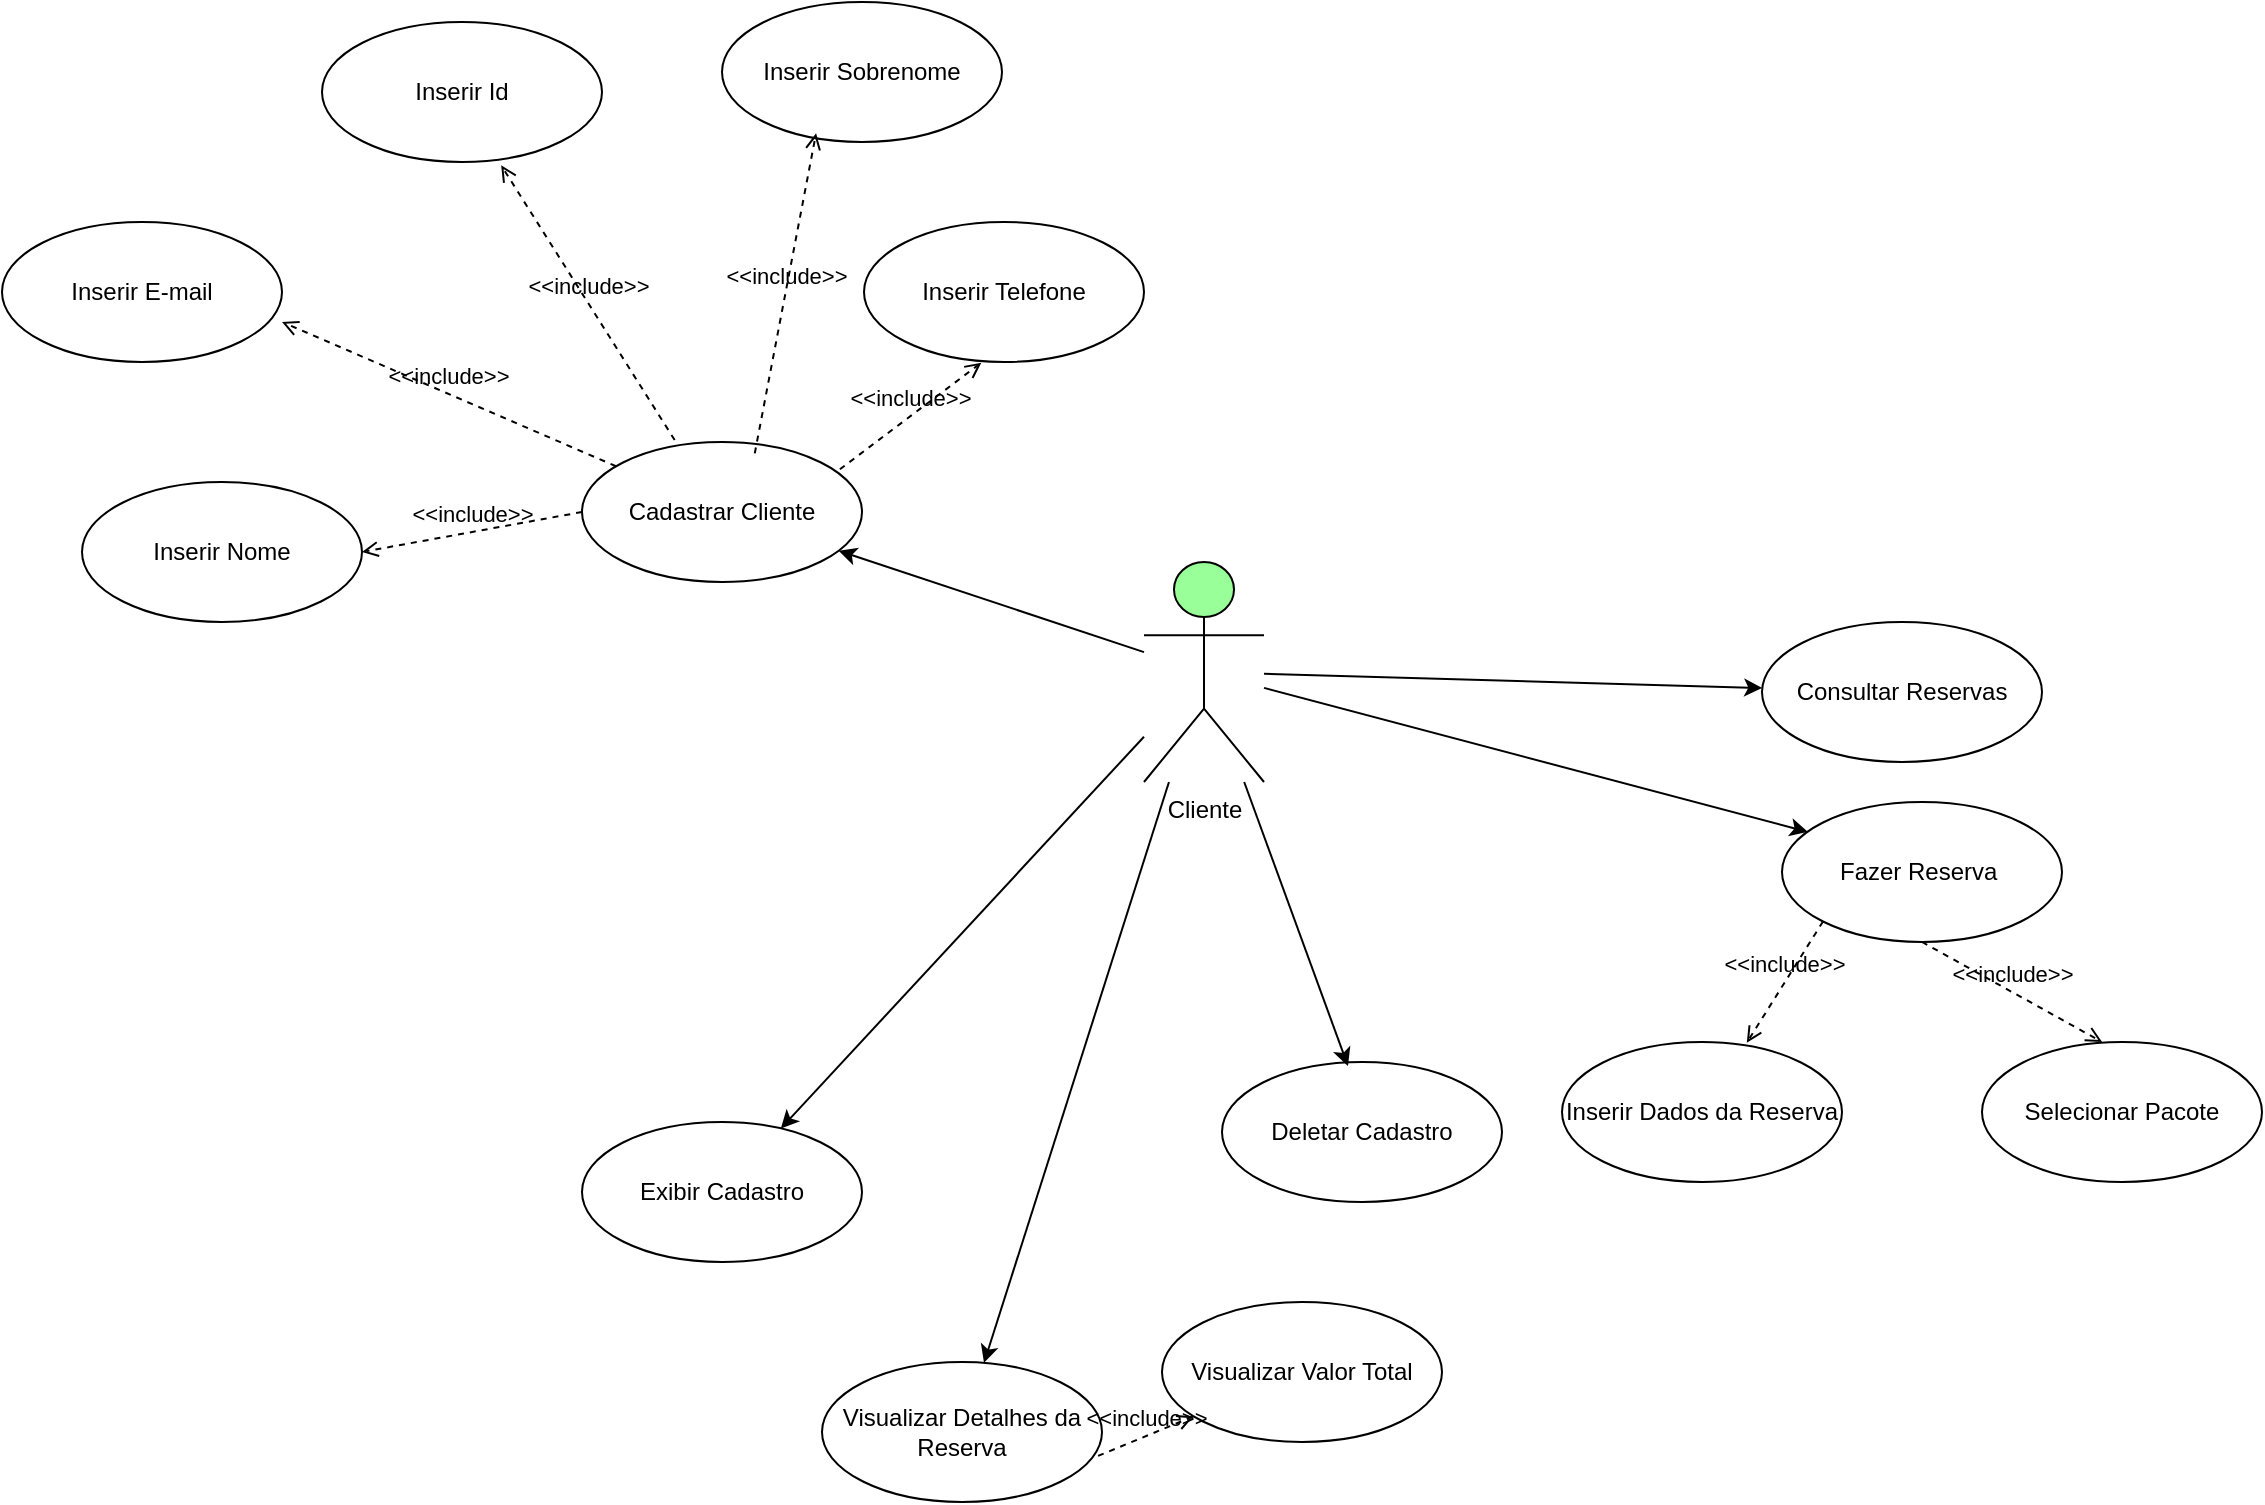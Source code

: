 <mxfile version="24.8.6">
  <diagram name="Página-1" id="avkUB17wL42S_Ev6eNOV">
    <mxGraphModel dx="2261" dy="1949" grid="1" gridSize="10" guides="1" tooltips="1" connect="1" arrows="1" fold="1" page="1" pageScale="1" pageWidth="827" pageHeight="1169" math="0" shadow="0">
      <root>
        <mxCell id="0" />
        <mxCell id="1" parent="0" />
        <mxCell id="AJuRS-Ve9uOgkP3iWxDh-18" style="rounded=0;orthogonalLoop=1;jettySize=auto;html=1;" parent="1" source="AJuRS-Ve9uOgkP3iWxDh-2" target="AJuRS-Ve9uOgkP3iWxDh-12" edge="1">
          <mxGeometry relative="1" as="geometry" />
        </mxCell>
        <mxCell id="AJuRS-Ve9uOgkP3iWxDh-19" style="rounded=0;orthogonalLoop=1;jettySize=auto;html=1;" parent="1" source="AJuRS-Ve9uOgkP3iWxDh-2" target="AJuRS-Ve9uOgkP3iWxDh-11" edge="1">
          <mxGeometry relative="1" as="geometry" />
        </mxCell>
        <mxCell id="AJuRS-Ve9uOgkP3iWxDh-21" style="rounded=0;orthogonalLoop=1;jettySize=auto;html=1;" parent="1" source="AJuRS-Ve9uOgkP3iWxDh-2" target="AJuRS-Ve9uOgkP3iWxDh-15" edge="1">
          <mxGeometry relative="1" as="geometry" />
        </mxCell>
        <mxCell id="AJuRS-Ve9uOgkP3iWxDh-25" style="rounded=0;orthogonalLoop=1;jettySize=auto;html=1;" parent="1" source="AJuRS-Ve9uOgkP3iWxDh-2" target="AJuRS-Ve9uOgkP3iWxDh-14" edge="1">
          <mxGeometry relative="1" as="geometry" />
        </mxCell>
        <mxCell id="AJuRS-Ve9uOgkP3iWxDh-2" value="&lt;div&gt;&lt;font style=&quot;vertical-align: inherit;&quot;&gt;&lt;font style=&quot;vertical-align: inherit;&quot;&gt;&lt;font style=&quot;vertical-align: inherit;&quot;&gt;&lt;font style=&quot;vertical-align: inherit;&quot;&gt;&lt;font style=&quot;vertical-align: inherit;&quot;&gt;&lt;font style=&quot;vertical-align: inherit;&quot;&gt;&lt;font style=&quot;vertical-align: inherit;&quot;&gt;&lt;font style=&quot;vertical-align: inherit;&quot;&gt;Cliente&lt;/font&gt;&lt;/font&gt;&lt;/font&gt;&lt;/font&gt;&lt;/font&gt;&lt;/font&gt;&lt;/font&gt;&lt;/font&gt;&lt;/div&gt;&lt;div&gt;&lt;font style=&quot;vertical-align: inherit;&quot;&gt;&lt;font style=&quot;vertical-align: inherit;&quot;&gt;&lt;font style=&quot;vertical-align: inherit;&quot;&gt;&lt;font style=&quot;vertical-align: inherit;&quot;&gt;&lt;br&gt;&lt;/font&gt;&lt;/font&gt;&lt;/font&gt;&lt;/font&gt;&lt;/div&gt;" style="shape=umlActor;html=1;verticalLabelPosition=bottom;verticalAlign=top;align=center;fillColor=#99FF99;" parent="1" vertex="1">
          <mxGeometry x="-19" y="-160" width="60" height="110" as="geometry" />
        </mxCell>
        <mxCell id="AJuRS-Ve9uOgkP3iWxDh-5" value="&lt;font style=&quot;vertical-align: inherit;&quot;&gt;&lt;font style=&quot;vertical-align: inherit;&quot;&gt;Deletar Cadastro&lt;/font&gt;&lt;/font&gt;" style="ellipse;whiteSpace=wrap;html=1;" parent="1" vertex="1">
          <mxGeometry x="20" y="90" width="140" height="70" as="geometry" />
        </mxCell>
        <mxCell id="AJuRS-Ve9uOgkP3iWxDh-10" value="&lt;font style=&quot;vertical-align: inherit;&quot;&gt;&lt;font style=&quot;vertical-align: inherit;&quot;&gt;Fazer Reserva&amp;nbsp;&lt;/font&gt;&lt;/font&gt;" style="ellipse;whiteSpace=wrap;html=1;" parent="1" vertex="1">
          <mxGeometry x="300" y="-40" width="140" height="70" as="geometry" />
        </mxCell>
        <mxCell id="AJuRS-Ve9uOgkP3iWxDh-11" value="&lt;font style=&quot;vertical-align: inherit;&quot;&gt;&lt;font style=&quot;vertical-align: inherit;&quot;&gt;Exibir Cadastro&lt;/font&gt;&lt;/font&gt;" style="ellipse;whiteSpace=wrap;html=1;" parent="1" vertex="1">
          <mxGeometry x="-300" y="120" width="140" height="70" as="geometry" />
        </mxCell>
        <mxCell id="AJuRS-Ve9uOgkP3iWxDh-12" value="&lt;font style=&quot;vertical-align: inherit;&quot;&gt;&lt;font style=&quot;vertical-align: inherit;&quot;&gt;Cadastrar Cliente&lt;/font&gt;&lt;/font&gt;" style="ellipse;whiteSpace=wrap;html=1;" parent="1" vertex="1">
          <mxGeometry x="-300" y="-220" width="140" height="70" as="geometry" />
        </mxCell>
        <mxCell id="AJuRS-Ve9uOgkP3iWxDh-14" value="&lt;font style=&quot;vertical-align: inherit;&quot;&gt;&lt;font style=&quot;vertical-align: inherit;&quot;&gt;Consultar Reservas&lt;/font&gt;&lt;/font&gt;" style="ellipse;whiteSpace=wrap;html=1;" parent="1" vertex="1">
          <mxGeometry x="290" y="-130" width="140" height="70" as="geometry" />
        </mxCell>
        <mxCell id="AJuRS-Ve9uOgkP3iWxDh-15" value="&lt;font style=&quot;vertical-align: inherit;&quot;&gt;&lt;font style=&quot;vertical-align: inherit;&quot;&gt;Visualizar Detalhes da Reserva&lt;/font&gt;&lt;/font&gt;" style="ellipse;whiteSpace=wrap;html=1;" parent="1" vertex="1">
          <mxGeometry x="-180" y="240" width="140" height="70" as="geometry" />
        </mxCell>
        <mxCell id="AJuRS-Ve9uOgkP3iWxDh-23" style="rounded=0;orthogonalLoop=1;jettySize=auto;html=1;entryX=0.45;entryY=0.029;entryDx=0;entryDy=0;entryPerimeter=0;" parent="1" source="AJuRS-Ve9uOgkP3iWxDh-2" target="AJuRS-Ve9uOgkP3iWxDh-5" edge="1">
          <mxGeometry relative="1" as="geometry" />
        </mxCell>
        <mxCell id="AJuRS-Ve9uOgkP3iWxDh-24" style="rounded=0;orthogonalLoop=1;jettySize=auto;html=1;entryX=0.093;entryY=0.214;entryDx=0;entryDy=0;entryPerimeter=0;" parent="1" source="AJuRS-Ve9uOgkP3iWxDh-2" target="AJuRS-Ve9uOgkP3iWxDh-10" edge="1">
          <mxGeometry relative="1" as="geometry" />
        </mxCell>
        <mxCell id="AJuRS-Ve9uOgkP3iWxDh-26" value="&lt;font style=&quot;vertical-align: inherit;&quot;&gt;&lt;font style=&quot;vertical-align: inherit;&quot;&gt;Inserir Dados da Reserva&lt;/font&gt;&lt;/font&gt;" style="ellipse;whiteSpace=wrap;html=1;" parent="1" vertex="1">
          <mxGeometry x="190" y="80" width="140" height="70" as="geometry" />
        </mxCell>
        <mxCell id="AJuRS-Ve9uOgkP3iWxDh-27" value="&lt;font style=&quot;vertical-align: inherit;&quot;&gt;&lt;font style=&quot;vertical-align: inherit;&quot;&gt;Selecionar Pacote&lt;/font&gt;&lt;/font&gt;" style="ellipse;whiteSpace=wrap;html=1;" parent="1" vertex="1">
          <mxGeometry x="400" y="80" width="140" height="70" as="geometry" />
        </mxCell>
        <mxCell id="AJuRS-Ve9uOgkP3iWxDh-32" style="edgeStyle=orthogonalEdgeStyle;rounded=0;orthogonalLoop=1;jettySize=auto;html=1;exitX=0.5;exitY=1;exitDx=0;exitDy=0;" parent="1" source="AJuRS-Ve9uOgkP3iWxDh-27" target="AJuRS-Ve9uOgkP3iWxDh-27" edge="1">
          <mxGeometry relative="1" as="geometry" />
        </mxCell>
        <mxCell id="AJuRS-Ve9uOgkP3iWxDh-33" value="&lt;font style=&quot;vertical-align: inherit;&quot;&gt;&lt;font style=&quot;vertical-align: inherit;&quot;&gt;Visualizar Valor Total&lt;/font&gt;&lt;/font&gt;" style="ellipse;whiteSpace=wrap;html=1;" parent="1" vertex="1">
          <mxGeometry x="-10" y="210" width="140" height="70" as="geometry" />
        </mxCell>
        <mxCell id="AJuRS-Ve9uOgkP3iWxDh-43" value="&lt;font style=&quot;vertical-align: inherit;&quot;&gt;&lt;font style=&quot;vertical-align: inherit;&quot;&gt;Inserir Nome&lt;/font&gt;&lt;/font&gt;" style="ellipse;whiteSpace=wrap;html=1;" parent="1" vertex="1">
          <mxGeometry x="-550" y="-200" width="140" height="70" as="geometry" />
        </mxCell>
        <mxCell id="AJuRS-Ve9uOgkP3iWxDh-50" value="Inserir E-mail" style="ellipse;whiteSpace=wrap;html=1;" parent="1" vertex="1">
          <mxGeometry x="-590" y="-330" width="140" height="70" as="geometry" />
        </mxCell>
        <mxCell id="AJuRS-Ve9uOgkP3iWxDh-51" value="Inserir Telefone" style="ellipse;whiteSpace=wrap;html=1;" parent="1" vertex="1">
          <mxGeometry x="-159" y="-330" width="140" height="70" as="geometry" />
        </mxCell>
        <mxCell id="AJuRS-Ve9uOgkP3iWxDh-52" value="Inserir Sobrenome" style="ellipse;whiteSpace=wrap;html=1;" parent="1" vertex="1">
          <mxGeometry x="-230" y="-440" width="140" height="70" as="geometry" />
        </mxCell>
        <mxCell id="AJuRS-Ve9uOgkP3iWxDh-53" value="Inserir Id" style="ellipse;whiteSpace=wrap;html=1;" parent="1" vertex="1">
          <mxGeometry x="-430" y="-430" width="140" height="70" as="geometry" />
        </mxCell>
        <mxCell id="AJuRS-Ve9uOgkP3iWxDh-54" value="&amp;lt;&amp;lt;include&amp;gt;&amp;gt;" style="edgeStyle=none;html=1;endArrow=open;verticalAlign=bottom;dashed=1;labelBackgroundColor=none;rounded=0;exitX=0.5;exitY=1;exitDx=0;exitDy=0;entryX=0.429;entryY=0;entryDx=0;entryDy=0;entryPerimeter=0;" parent="1" source="AJuRS-Ve9uOgkP3iWxDh-10" target="AJuRS-Ve9uOgkP3iWxDh-27" edge="1">
          <mxGeometry width="160" relative="1" as="geometry">
            <mxPoint x="280" y="230" as="sourcePoint" />
            <mxPoint x="440" y="230" as="targetPoint" />
          </mxGeometry>
        </mxCell>
        <mxCell id="AJuRS-Ve9uOgkP3iWxDh-55" value="&amp;lt;&amp;lt;include&amp;gt;&amp;gt;" style="edgeStyle=none;html=1;endArrow=open;verticalAlign=bottom;dashed=1;labelBackgroundColor=none;rounded=0;entryX=0.66;entryY=0.005;entryDx=0;entryDy=0;entryPerimeter=0;exitX=0;exitY=1;exitDx=0;exitDy=0;" parent="1" source="AJuRS-Ve9uOgkP3iWxDh-10" target="AJuRS-Ve9uOgkP3iWxDh-26" edge="1">
          <mxGeometry width="160" relative="1" as="geometry">
            <mxPoint x="310" y="140" as="sourcePoint" />
            <mxPoint x="-20" y="-20" as="targetPoint" />
          </mxGeometry>
        </mxCell>
        <mxCell id="AJuRS-Ve9uOgkP3iWxDh-56" value="&amp;lt;&amp;lt;include&amp;gt;&amp;gt;" style="edgeStyle=none;html=1;endArrow=open;verticalAlign=bottom;dashed=1;labelBackgroundColor=none;rounded=0;exitX=0.986;exitY=0.671;exitDx=0;exitDy=0;exitPerimeter=0;" parent="1" source="AJuRS-Ve9uOgkP3iWxDh-15" target="AJuRS-Ve9uOgkP3iWxDh-33" edge="1">
          <mxGeometry width="160" relative="1" as="geometry">
            <mxPoint x="-180" y="-20" as="sourcePoint" />
            <mxPoint x="-20" y="-20" as="targetPoint" />
          </mxGeometry>
        </mxCell>
        <mxCell id="AJuRS-Ve9uOgkP3iWxDh-57" value="&amp;lt;&amp;lt;include&amp;gt;&amp;gt;" style="edgeStyle=none;html=1;endArrow=open;verticalAlign=bottom;dashed=1;labelBackgroundColor=none;rounded=0;entryX=0.419;entryY=1.005;entryDx=0;entryDy=0;entryPerimeter=0;exitX=0.921;exitY=0.195;exitDx=0;exitDy=0;exitPerimeter=0;" parent="1" source="AJuRS-Ve9uOgkP3iWxDh-12" target="AJuRS-Ve9uOgkP3iWxDh-51" edge="1">
          <mxGeometry width="160" relative="1" as="geometry">
            <mxPoint x="-140" y="-210" as="sourcePoint" />
            <mxPoint x="20" y="-210" as="targetPoint" />
            <mxPoint as="offset" />
          </mxGeometry>
        </mxCell>
        <mxCell id="AJuRS-Ve9uOgkP3iWxDh-58" value="&amp;lt;&amp;lt;include&amp;gt;&amp;gt;" style="edgeStyle=none;html=1;endArrow=open;verticalAlign=bottom;dashed=1;labelBackgroundColor=none;rounded=0;exitX=0.617;exitY=0.081;exitDx=0;exitDy=0;exitPerimeter=0;entryX=0.336;entryY=0.938;entryDx=0;entryDy=0;entryPerimeter=0;" parent="1" source="AJuRS-Ve9uOgkP3iWxDh-12" target="AJuRS-Ve9uOgkP3iWxDh-52" edge="1">
          <mxGeometry width="160" relative="1" as="geometry">
            <mxPoint x="-50" y="-370" as="sourcePoint" />
            <mxPoint x="110" y="-370" as="targetPoint" />
          </mxGeometry>
        </mxCell>
        <mxCell id="AJuRS-Ve9uOgkP3iWxDh-59" value="&amp;lt;&amp;lt;include&amp;gt;&amp;gt;" style="edgeStyle=none;html=1;endArrow=open;verticalAlign=bottom;dashed=1;labelBackgroundColor=none;rounded=0;exitX=0.331;exitY=-0.014;exitDx=0;exitDy=0;exitPerimeter=0;entryX=0.64;entryY=1.024;entryDx=0;entryDy=0;entryPerimeter=0;" parent="1" source="AJuRS-Ve9uOgkP3iWxDh-12" target="AJuRS-Ve9uOgkP3iWxDh-53" edge="1">
          <mxGeometry width="160" relative="1" as="geometry">
            <mxPoint x="-383" y="-320" as="sourcePoint" />
            <mxPoint x="-223" y="-320" as="targetPoint" />
          </mxGeometry>
        </mxCell>
        <mxCell id="AJuRS-Ve9uOgkP3iWxDh-60" value="&amp;lt;&amp;lt;include&amp;gt;&amp;gt;" style="edgeStyle=none;html=1;endArrow=open;verticalAlign=bottom;dashed=1;labelBackgroundColor=none;rounded=0;entryX=1;entryY=0.714;entryDx=0;entryDy=0;entryPerimeter=0;" parent="1" source="AJuRS-Ve9uOgkP3iWxDh-12" target="AJuRS-Ve9uOgkP3iWxDh-50" edge="1">
          <mxGeometry width="160" relative="1" as="geometry">
            <mxPoint x="-400" y="-300" as="sourcePoint" />
            <mxPoint x="-240" y="-300" as="targetPoint" />
          </mxGeometry>
        </mxCell>
        <mxCell id="AJuRS-Ve9uOgkP3iWxDh-61" value="&amp;lt;&amp;lt;include&amp;gt;&amp;gt;" style="edgeStyle=none;html=1;endArrow=open;verticalAlign=bottom;dashed=1;labelBackgroundColor=none;rounded=0;entryX=1;entryY=0.5;entryDx=0;entryDy=0;exitX=0;exitY=0.5;exitDx=0;exitDy=0;" parent="1" source="AJuRS-Ve9uOgkP3iWxDh-12" target="AJuRS-Ve9uOgkP3iWxDh-43" edge="1">
          <mxGeometry width="160" relative="1" as="geometry">
            <mxPoint x="-430" y="-90" as="sourcePoint" />
            <mxPoint x="-270" y="-90" as="targetPoint" />
          </mxGeometry>
        </mxCell>
      </root>
    </mxGraphModel>
  </diagram>
</mxfile>
